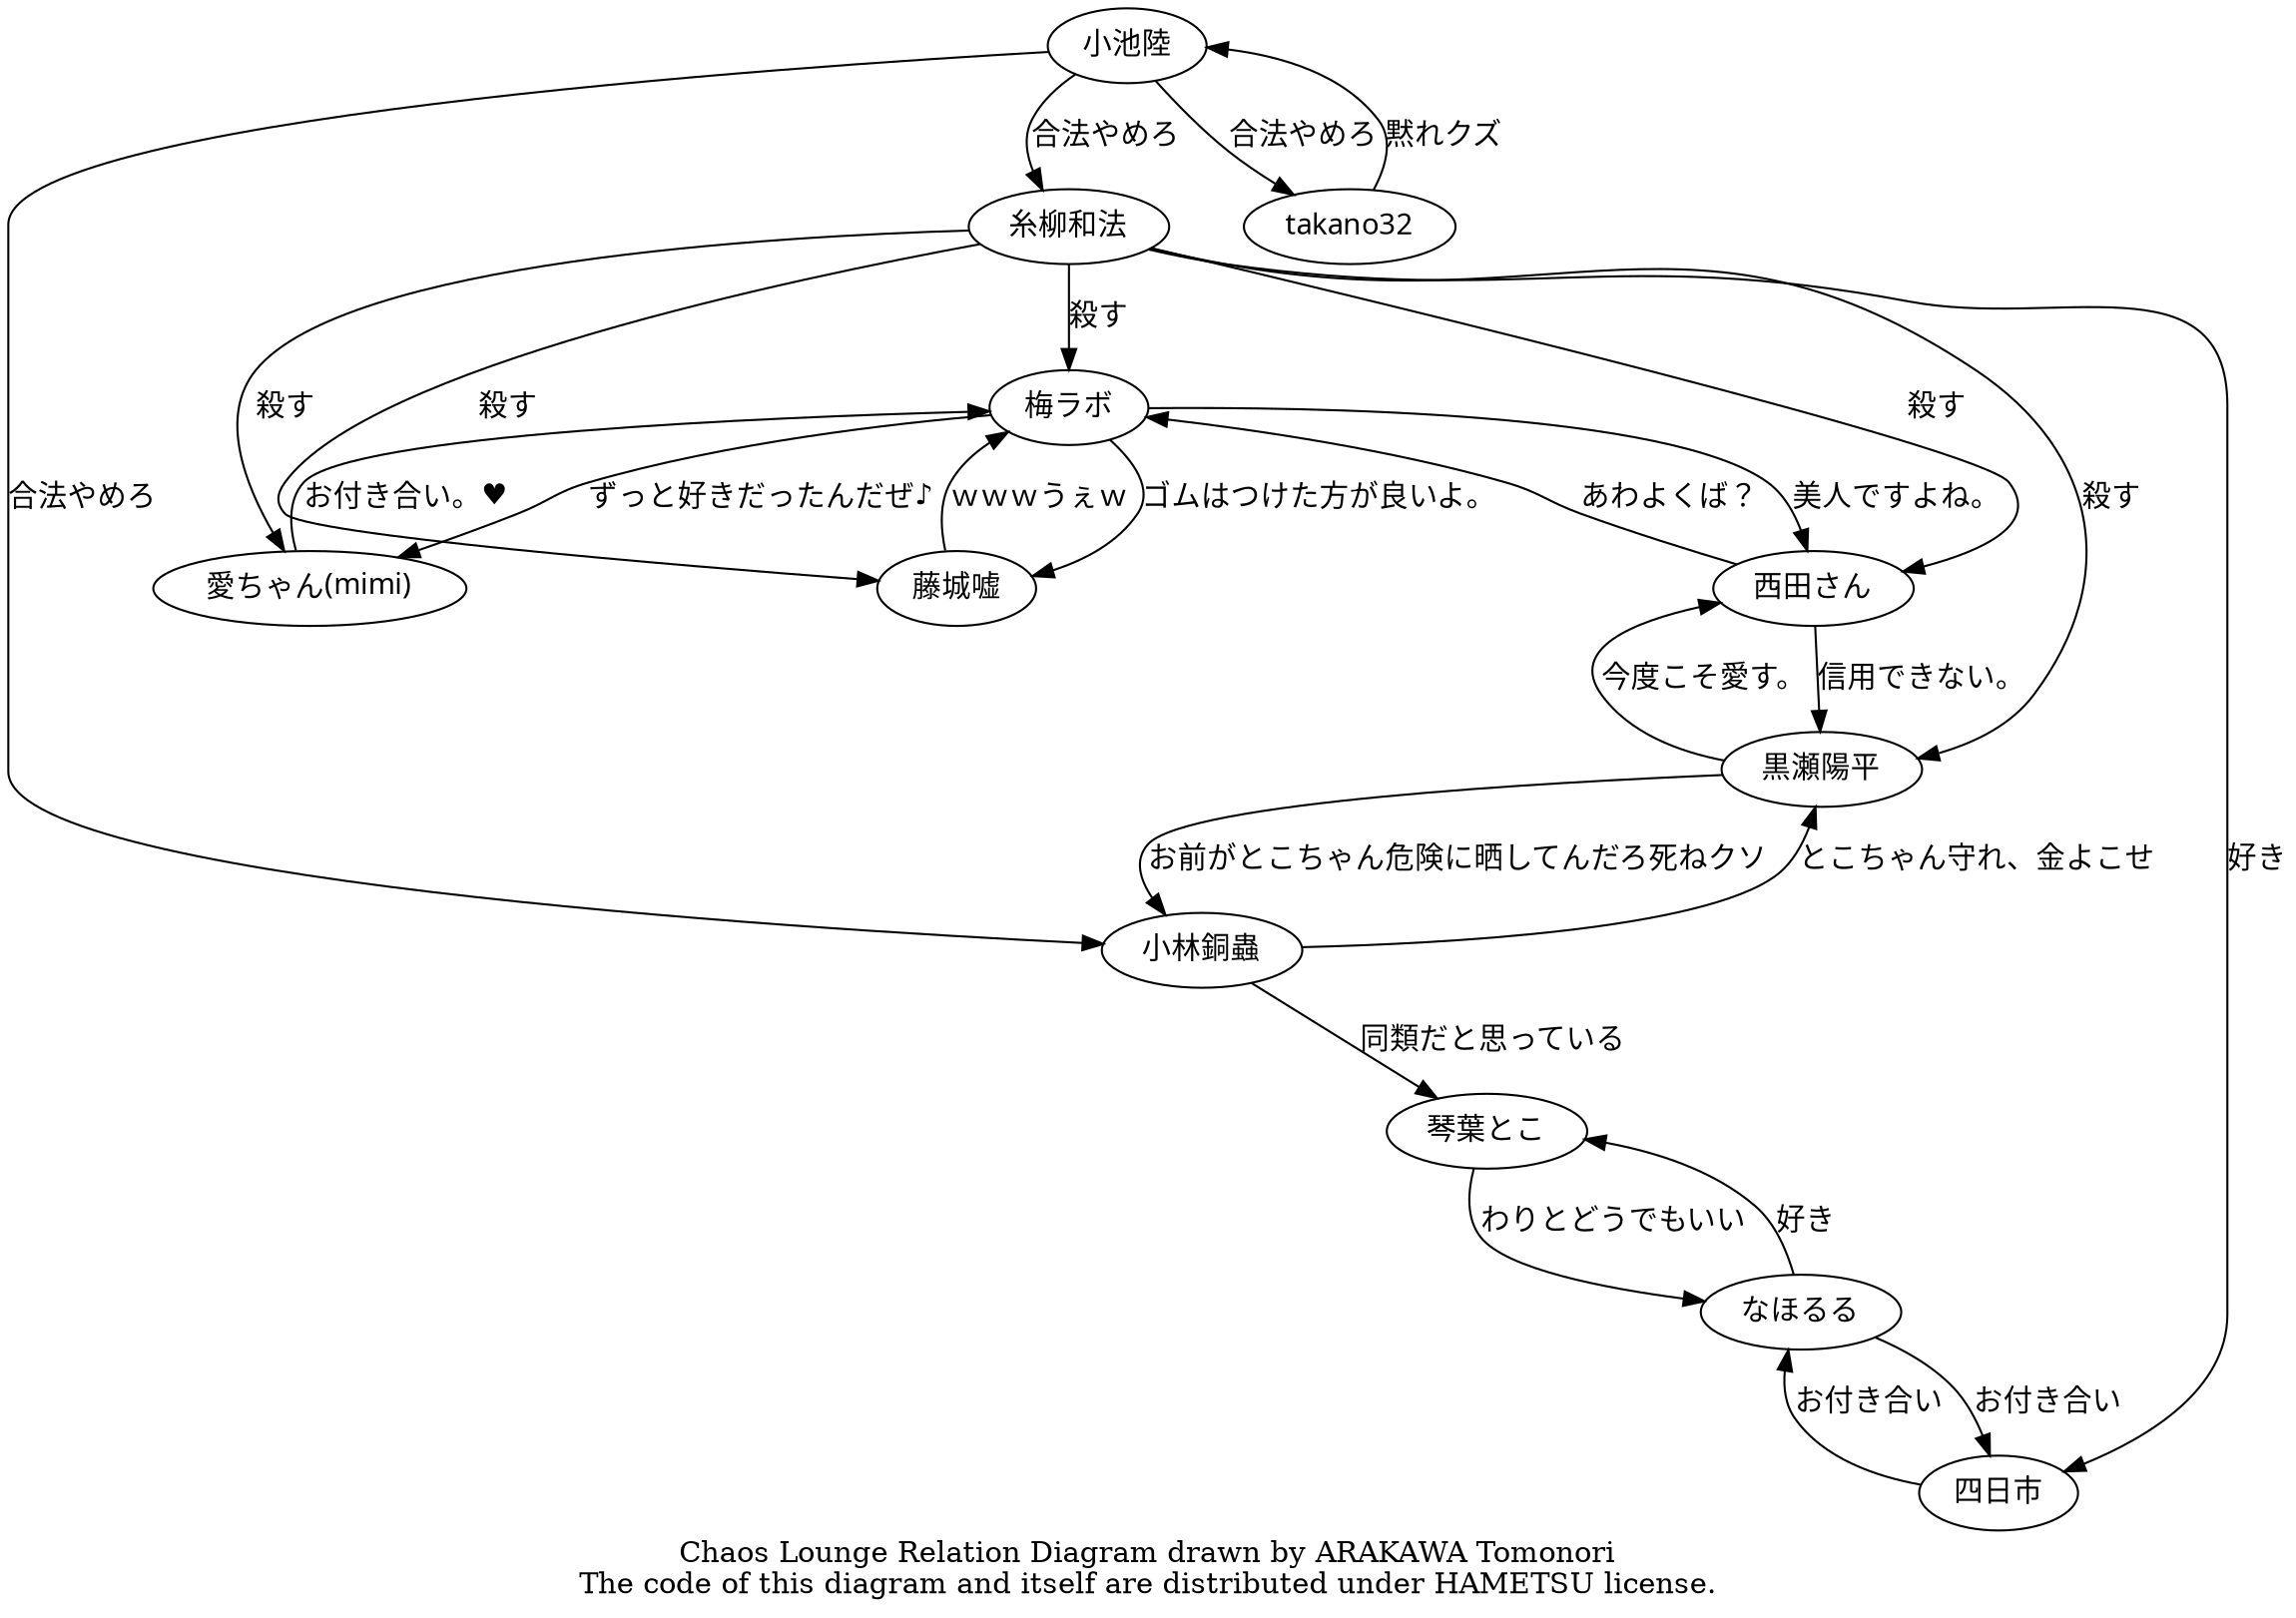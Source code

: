 digraph Chaos {
	node [fontname="MSUIGOTHIC.ttf"];
	梅ラボ   -> 藤城嘘   [label = "ゴムはつけた方が良いよ。"];
  梅ラボ   -> 西田さん [label = "美人ですよね。"];
  梅ラボ -> "愛ちゃん(mimi)" [label = "ずっと好きだったんだぜ♪"];
	藤城嘘   -> 梅ラボ   [label = "ｗｗｗうぇｗ"];
	西田さん -> 梅ラボ   [label = "あわよくば？"];
  西田さん -> 黒瀬陽平 [label = "信用できない。"];
	黒瀬陽平 -> 西田さん [label = "今度こそ愛す。"];
	"愛ちゃん(mimi)" -> 梅ラボ [label = "お付き合い。♥"];
  糸柳和法 -> 梅ラボ  [label = "殺す"];
	糸柳和法 -> 藤城嘘   [label = "殺す"];
	糸柳和法 -> 黒瀬陽平 [label = "殺す"];
	糸柳和法 -> 西田さん [label = "殺す"];
	糸柳和法 -> "愛ちゃん(mimi)" [label = "殺す"];
  糸柳和法 -> 四日市 [label = "好き"];
  小池陸 -> 糸柳和法 [label = "合法やめろ"];
  小池陸 -> takano32 [label = "合法やめろ"];
  小池陸 -> 小林銅蟲 [label = "合法やめろ"];
  小林銅蟲 -> 黒瀬陽平 [label = "とこちゃん守れ、金よこせ"];
  小林銅蟲 -> 琴葉とこ [label = "同類だと思っている"];
  黒瀬陽平 -> 小林銅蟲 [label = "お前がとこちゃん危険に晒してんだろ死ねクソ"];
  takano32 -> 小池陸 [label = "黙れクズ"];
  なほるる -> 琴葉とこ [label = "好き"];
  なほるる -> 四日市 [label = "お付き合い"];
  琴葉とこ -> なほるる [label = "わりとどうでもいい"];
  四日市 -> なほるる [label = "お付き合い"];
	label = "Chaos Lounge Relation Diagram drawn by ARAKAWA Tomonori\nThe code of this diagram and itself are distributed under HAMETSU license.";
}

